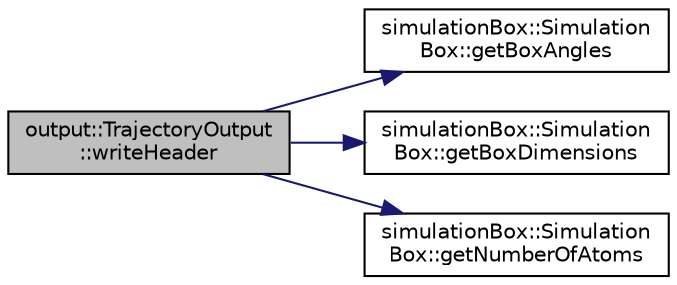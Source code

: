 digraph "output::TrajectoryOutput::writeHeader"
{
 // LATEX_PDF_SIZE
  edge [fontname="Helvetica",fontsize="10",labelfontname="Helvetica",labelfontsize="10"];
  node [fontname="Helvetica",fontsize="10",shape=record];
  rankdir="LR";
  Node1 [label="output::TrajectoryOutput\l::writeHeader",height=0.2,width=0.4,color="black", fillcolor="grey75", style="filled", fontcolor="black",tooltip="Write the header of a trajectory files."];
  Node1 -> Node2 [color="midnightblue",fontsize="10",style="solid",fontname="Helvetica"];
  Node2 [label="simulationBox::Simulation\lBox::getBoxAngles",height=0.2,width=0.4,color="black", fillcolor="white", style="filled",URL="$classsimulationBox_1_1SimulationBox.html#a2e5c680e4aff88d0364f2762fefbac05",tooltip=" "];
  Node1 -> Node3 [color="midnightblue",fontsize="10",style="solid",fontname="Helvetica"];
  Node3 [label="simulationBox::Simulation\lBox::getBoxDimensions",height=0.2,width=0.4,color="black", fillcolor="white", style="filled",URL="$classsimulationBox_1_1SimulationBox.html#a54060084fb172e0111befd5c371ff896",tooltip=" "];
  Node1 -> Node4 [color="midnightblue",fontsize="10",style="solid",fontname="Helvetica"];
  Node4 [label="simulationBox::Simulation\lBox::getNumberOfAtoms",height=0.2,width=0.4,color="black", fillcolor="white", style="filled",URL="$classsimulationBox_1_1SimulationBox.html#ae74d8f122b61d9ea6f6209cd24109d3d",tooltip=" "];
}
